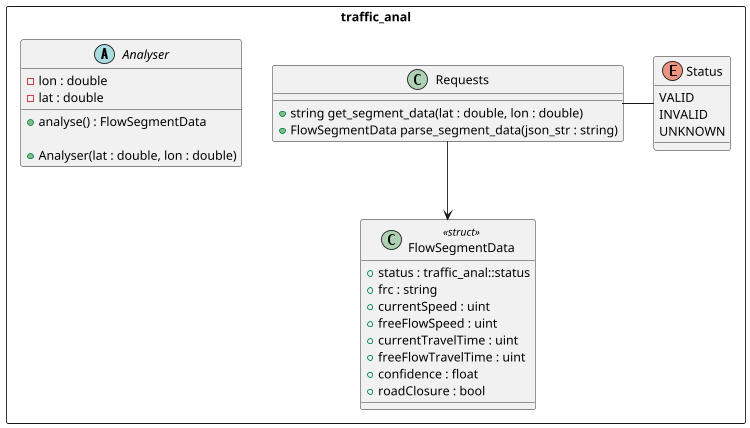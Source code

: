 @startuml
scale 750 width
set separator ::

namespace traffic_anal <<Rectangle>> {

	enum Status {
		VALID
		INVALID
		UNKNOWN
	}

	class Requests {
		+string get_segment_data(lat : double, lon : double)
		+FlowSegmentData parse_segment_data(json_str : string)
	}

	class FlowSegmentData <<struct>> {
		+status : traffic_anal::status
		+frc : string
		+currentSpeed : uint
		+freeFlowSpeed : uint
		+currentTravelTime : uint
		+freeFlowTravelTime : uint
		+confidence : float
		+roadClosure : bool
	}

	abstract class Analyser {
		+analyse() : FlowSegmentData

		+Analyser(lat : double, lon : double)

		-lon : double
		-lat : double
	}
}

traffic_anal::Requests --> traffic_anal::FlowSegmentData
traffic_anal::Requests - traffic_anal::Status

@enduml
